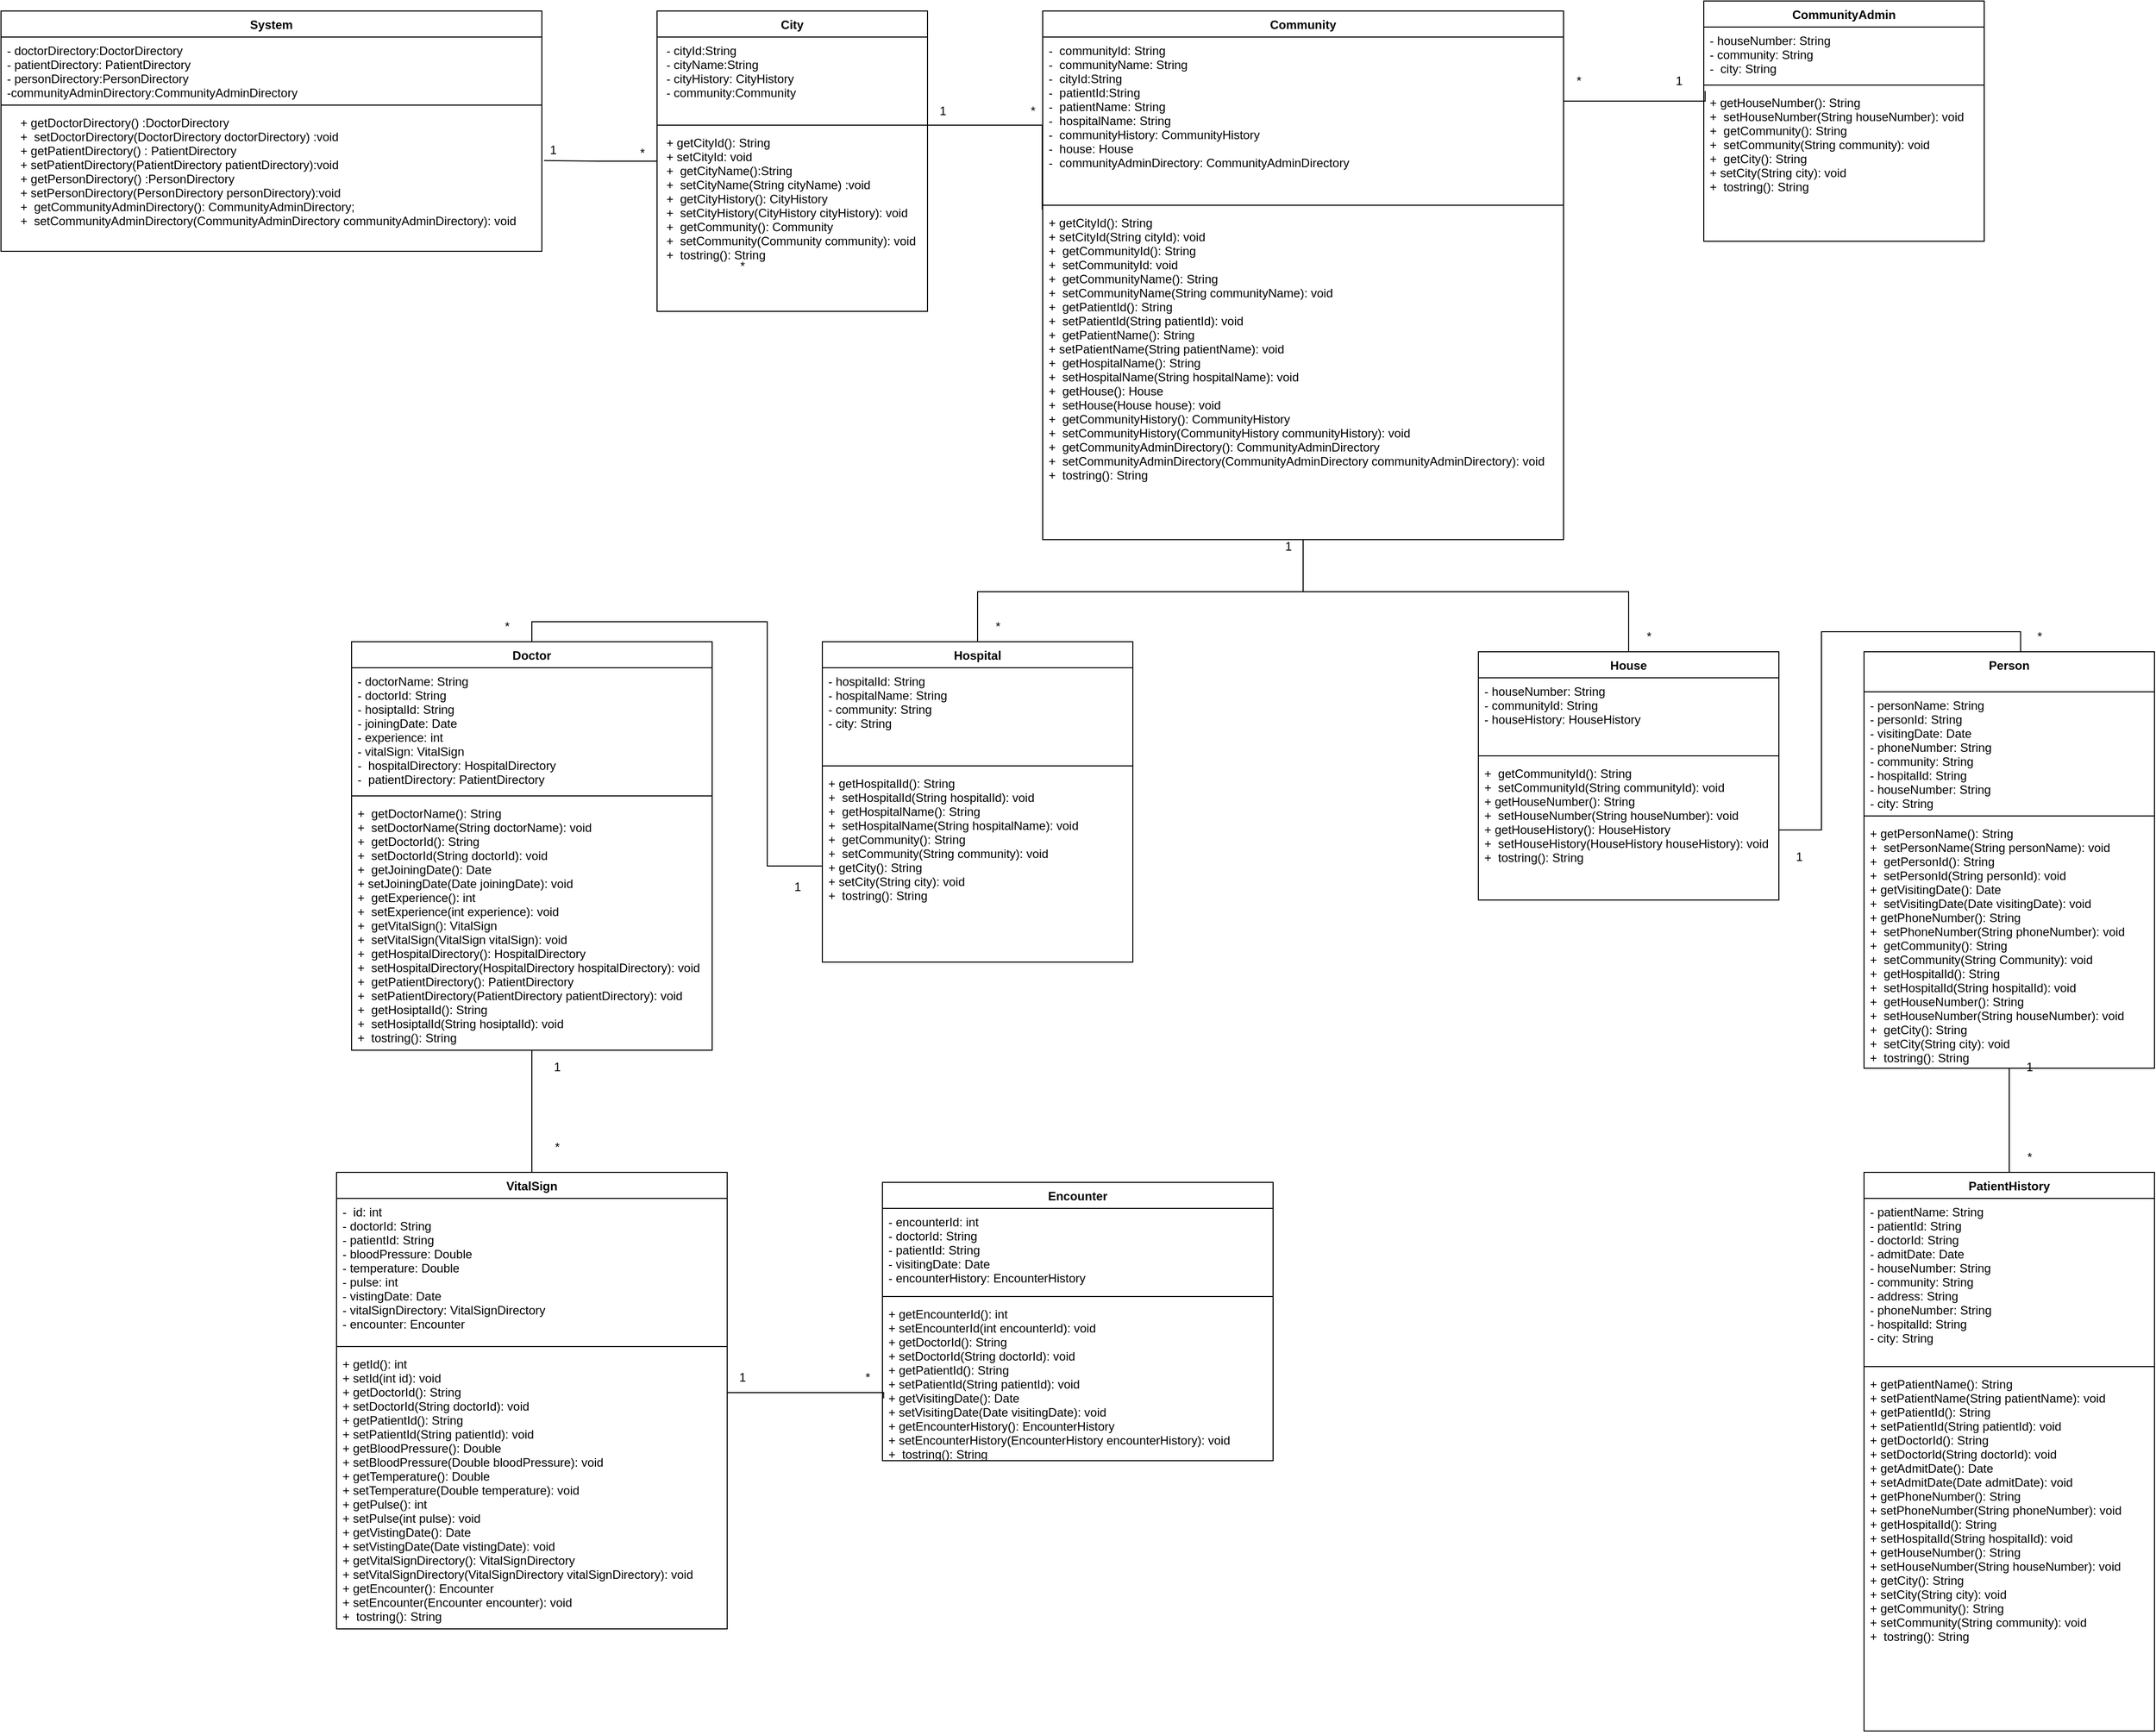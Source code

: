<mxfile version="20.5.1" type="device" pages="2"><diagram id="q07pN43Ns5Mko0uLbtqj" name="Page-1"><mxGraphModel dx="5567" dy="3492" grid="1" gridSize="10" guides="1" tooltips="1" connect="1" arrows="1" fold="1" page="1" pageScale="1" pageWidth="827" pageHeight="1169" math="0" shadow="0"><root><mxCell id="0"/><mxCell id="1" parent="0"/><mxCell id="Uoi_OVvxIgYagJe1XG_S-22" value="" style="edgeStyle=orthogonalEdgeStyle;rounded=0;orthogonalLoop=1;jettySize=auto;html=1;startArrow=none;startFill=0;endArrow=none;endFill=0;exitX=1;exitY=0.663;exitDx=0;exitDy=0;exitPerimeter=0;entryX=0.005;entryY=0.012;entryDx=0;entryDy=0;entryPerimeter=0;" parent="1" source="3TpsmvlRnJDRGddTYagE-12" target="3TpsmvlRnJDRGddTYagE-21" edge="1"><mxGeometry relative="1" as="geometry"><Array as="points"><mxPoint x="1100" y="-70"/></Array><mxPoint x="1116" y="137" as="sourcePoint"/><mxPoint x="1426" y="160" as="targetPoint"/></mxGeometry></mxCell><mxCell id="Uoi_OVvxIgYagJe1XG_S-39" value="*" style="text;html=1;align=center;verticalAlign=middle;resizable=0;points=[];autosize=1;strokeColor=none;fillColor=none;" parent="1" vertex="1"><mxGeometry x="265" y="80" width="30" height="30" as="geometry"/></mxCell><mxCell id="3TpsmvlRnJDRGddTYagE-3" value="System" style="swimlane;fontStyle=1;align=center;verticalAlign=top;childLayout=stackLayout;horizontal=1;startSize=26;horizontalStack=0;resizeParent=1;resizeParentMax=0;resizeLast=0;collapsible=1;marginBottom=0;" parent="1" vertex="1"><mxGeometry x="-460" y="-160" width="540" height="240" as="geometry"/></mxCell><mxCell id="3TpsmvlRnJDRGddTYagE-4" value="- doctorDirectory:DoctorDirectory&#10;- patientDirectory: PatientDirectory&#10;- personDirectory:PersonDirectory&#10;-communityAdminDirectory:CommunityAdminDirectory" style="text;strokeColor=none;fillColor=none;align=left;verticalAlign=top;spacingLeft=4;spacingRight=4;overflow=hidden;rotatable=0;points=[[0,0.5],[1,0.5]];portConstraint=eastwest;" parent="3TpsmvlRnJDRGddTYagE-3" vertex="1"><mxGeometry y="26" width="540" height="64" as="geometry"/></mxCell><mxCell id="3TpsmvlRnJDRGddTYagE-5" value="" style="line;strokeWidth=1;fillColor=none;align=left;verticalAlign=middle;spacingTop=-1;spacingLeft=3;spacingRight=3;rotatable=0;labelPosition=right;points=[];portConstraint=eastwest;strokeColor=inherit;" parent="3TpsmvlRnJDRGddTYagE-3" vertex="1"><mxGeometry y="90" width="540" height="8" as="geometry"/></mxCell><mxCell id="3TpsmvlRnJDRGddTYagE-6" value="    + getDoctorDirectory() :DoctorDirectory&#10;    +  setDoctorDirectory(DoctorDirectory doctorDirectory) :void&#10;    + getPatientDirectory() : PatientDirectory&#10;    + setPatientDirectory(PatientDirectory patientDirectory):void&#10;    + getPersonDirectory() :PersonDirectory&#10;    + setPersonDirectory(PersonDirectory personDirectory):void&#10;    +  getCommunityAdminDirectory(): CommunityAdminDirectory;&#10;    +  setCommunityAdminDirectory(CommunityAdminDirectory communityAdminDirectory): void" style="text;strokeColor=none;fillColor=none;align=left;verticalAlign=top;spacingLeft=4;spacingRight=4;overflow=hidden;rotatable=0;points=[[0,0.5],[1,0.5]];portConstraint=eastwest;" parent="3TpsmvlRnJDRGddTYagE-3" vertex="1"><mxGeometry y="98" width="540" height="142" as="geometry"/></mxCell><mxCell id="0s2C1FQV3OKt85LLaHnp-13" style="edgeStyle=orthogonalEdgeStyle;rounded=0;orthogonalLoop=1;jettySize=auto;html=1;entryX=1.004;entryY=0.362;entryDx=0;entryDy=0;entryPerimeter=0;endArrow=none;endFill=0;" parent="1" source="3TpsmvlRnJDRGddTYagE-7" target="3TpsmvlRnJDRGddTYagE-6" edge="1"><mxGeometry relative="1" as="geometry"/></mxCell><mxCell id="3TpsmvlRnJDRGddTYagE-7" value="City" style="swimlane;fontStyle=1;align=center;verticalAlign=top;childLayout=stackLayout;horizontal=1;startSize=26;horizontalStack=0;resizeParent=1;resizeParentMax=0;resizeLast=0;collapsible=1;marginBottom=0;" parent="1" vertex="1"><mxGeometry x="195" y="-160" width="270" height="300" as="geometry"/></mxCell><mxCell id="3TpsmvlRnJDRGddTYagE-8" value=" - cityId:String&#10; - cityName:String&#10; - cityHistory: CityHistory&#10; - community:Community" style="text;strokeColor=none;fillColor=none;align=left;verticalAlign=top;spacingLeft=4;spacingRight=4;overflow=hidden;rotatable=0;points=[[0,0.5],[1,0.5]];portConstraint=eastwest;" parent="3TpsmvlRnJDRGddTYagE-7" vertex="1"><mxGeometry y="26" width="270" height="84" as="geometry"/></mxCell><mxCell id="3TpsmvlRnJDRGddTYagE-9" value="" style="line;strokeWidth=1;fillColor=none;align=left;verticalAlign=middle;spacingTop=-1;spacingLeft=3;spacingRight=3;rotatable=0;labelPosition=right;points=[];portConstraint=eastwest;strokeColor=inherit;" parent="3TpsmvlRnJDRGddTYagE-7" vertex="1"><mxGeometry y="110" width="270" height="8" as="geometry"/></mxCell><mxCell id="3TpsmvlRnJDRGddTYagE-10" value=" + getCityId(): String&#10; + setCityId: void&#10; +  getCityName():String&#10; +  setCityName(String cityName) :void&#10; +  getCityHistory(): CityHistory&#10; +  setCityHistory(CityHistory cityHistory): void&#10; +  getCommunity(): Community&#10; +  setCommunity(Community community): void&#10; +  tostring(): String" style="text;strokeColor=none;fillColor=none;align=left;verticalAlign=top;spacingLeft=4;spacingRight=4;overflow=hidden;rotatable=0;points=[[0,0.5],[1,0.5]];portConstraint=eastwest;" parent="3TpsmvlRnJDRGddTYagE-7" vertex="1"><mxGeometry y="118" width="270" height="182" as="geometry"/></mxCell><mxCell id="0s2C1FQV3OKt85LLaHnp-1" style="edgeStyle=orthogonalEdgeStyle;rounded=0;orthogonalLoop=1;jettySize=auto;html=1;entryX=0.5;entryY=0;entryDx=0;entryDy=0;endArrow=none;endFill=0;" parent="1" source="3TpsmvlRnJDRGddTYagE-11" target="pvLLNLPhgRq2f1Sz43La-30" edge="1"><mxGeometry relative="1" as="geometry"><Array as="points"><mxPoint x="840" y="420"/><mxPoint x="515" y="420"/></Array></mxGeometry></mxCell><mxCell id="0s2C1FQV3OKt85LLaHnp-2" style="edgeStyle=orthogonalEdgeStyle;rounded=0;orthogonalLoop=1;jettySize=auto;html=1;entryX=0.5;entryY=0;entryDx=0;entryDy=0;endArrow=none;endFill=0;" parent="1" source="3TpsmvlRnJDRGddTYagE-11" target="pvLLNLPhgRq2f1Sz43La-1" edge="1"><mxGeometry relative="1" as="geometry"><Array as="points"><mxPoint x="840" y="420"/><mxPoint x="1165" y="420"/></Array></mxGeometry></mxCell><mxCell id="3TpsmvlRnJDRGddTYagE-11" value="Community" style="swimlane;fontStyle=1;align=center;verticalAlign=top;childLayout=stackLayout;horizontal=1;startSize=26;horizontalStack=0;resizeParent=1;resizeParentMax=0;resizeLast=0;collapsible=1;marginBottom=0;" parent="1" vertex="1"><mxGeometry x="580" y="-160" width="520" height="528" as="geometry"/></mxCell><mxCell id="3TpsmvlRnJDRGddTYagE-12" value="-  communityId: String&#10;-  communityName: String&#10;-  cityId:String&#10;-  patientId:String&#10;-  patientName: String&#10;-  hospitalName: String&#10;-  communityHistory: CommunityHistory &#10;-  house: House&#10;-  communityAdminDirectory: CommunityAdminDirectory" style="text;strokeColor=none;fillColor=none;align=left;verticalAlign=top;spacingLeft=4;spacingRight=4;overflow=hidden;rotatable=0;points=[[0,0.5],[1,0.5]];portConstraint=eastwest;" parent="3TpsmvlRnJDRGddTYagE-11" vertex="1"><mxGeometry y="26" width="520" height="164" as="geometry"/></mxCell><mxCell id="3TpsmvlRnJDRGddTYagE-13" value="" style="line;strokeWidth=1;fillColor=none;align=left;verticalAlign=middle;spacingTop=-1;spacingLeft=3;spacingRight=3;rotatable=0;labelPosition=right;points=[];portConstraint=eastwest;strokeColor=inherit;" parent="3TpsmvlRnJDRGddTYagE-11" vertex="1"><mxGeometry y="190" width="520" height="8" as="geometry"/></mxCell><mxCell id="3TpsmvlRnJDRGddTYagE-14" value="+ getCityId(): String&#10;+ setCityId(String cityId): void&#10;+  getCommunityId(): String&#10;+  setCommunityId: void&#10;+  getCommunityName(): String&#10;+  setCommunityName(String communityName): void&#10;+  getPatientId(): String&#10;+  setPatientId(String patientId): void&#10;+  getPatientName(): String&#10;+ setPatientName(String patientName): void&#10;+  getHospitalName(): String&#10;+  setHospitalName(String hospitalName): void&#10;+  getHouse(): House&#10;+  setHouse(House house): void&#10;+  getCommunityHistory(): CommunityHistory&#10;+  setCommunityHistory(CommunityHistory communityHistory): void&#10;+  getCommunityAdminDirectory(): CommunityAdminDirectory&#10;+  setCommunityAdminDirectory(CommunityAdminDirectory communityAdminDirectory): void   &#10;+  tostring(): String" style="text;strokeColor=none;fillColor=none;align=left;verticalAlign=top;spacingLeft=4;spacingRight=4;overflow=hidden;rotatable=0;points=[[0,0.5],[1,0.5]];portConstraint=eastwest;" parent="3TpsmvlRnJDRGddTYagE-11" vertex="1"><mxGeometry y="198" width="520" height="330" as="geometry"/></mxCell><mxCell id="3TpsmvlRnJDRGddTYagE-18" value="CommunityAdmin" style="swimlane;fontStyle=1;align=center;verticalAlign=top;childLayout=stackLayout;horizontal=1;startSize=26;horizontalStack=0;resizeParent=1;resizeParentMax=0;resizeLast=0;collapsible=1;marginBottom=0;" parent="1" vertex="1"><mxGeometry x="1240" y="-170" width="280" height="240" as="geometry"/></mxCell><mxCell id="3TpsmvlRnJDRGddTYagE-19" value="- houseNumber: String&#10;- community: String&#10;-  city: String" style="text;strokeColor=none;fillColor=none;align=left;verticalAlign=top;spacingLeft=4;spacingRight=4;overflow=hidden;rotatable=0;points=[[0,0.5],[1,0.5]];portConstraint=eastwest;" parent="3TpsmvlRnJDRGddTYagE-18" vertex="1"><mxGeometry y="26" width="280" height="54" as="geometry"/></mxCell><mxCell id="3TpsmvlRnJDRGddTYagE-20" value="" style="line;strokeWidth=1;fillColor=none;align=left;verticalAlign=middle;spacingTop=-1;spacingLeft=3;spacingRight=3;rotatable=0;labelPosition=right;points=[];portConstraint=eastwest;strokeColor=inherit;" parent="3TpsmvlRnJDRGddTYagE-18" vertex="1"><mxGeometry y="80" width="280" height="8" as="geometry"/></mxCell><mxCell id="3TpsmvlRnJDRGddTYagE-21" value="+ getHouseNumber(): String&#10;+  setHouseNumber(String houseNumber): void&#10;+  getCommunity(): String&#10;+  setCommunity(String community): void&#10;+  getCity(): String&#10;+ setCity(String city): void &#10;+  tostring(): String&#10;&#10;  " style="text;strokeColor=none;fillColor=none;align=left;verticalAlign=top;spacingLeft=4;spacingRight=4;overflow=hidden;rotatable=0;points=[[0,0.5],[1,0.5]];portConstraint=eastwest;" parent="3TpsmvlRnJDRGddTYagE-18" vertex="1"><mxGeometry y="88" width="280" height="152" as="geometry"/></mxCell><mxCell id="pvLLNLPhgRq2f1Sz43La-1" value="House" style="swimlane;fontStyle=1;align=center;verticalAlign=top;childLayout=stackLayout;horizontal=1;startSize=26;horizontalStack=0;resizeParent=1;resizeParentMax=0;resizeLast=0;collapsible=1;marginBottom=0;" parent="1" vertex="1"><mxGeometry x="1015" y="480" width="300" height="248" as="geometry"/></mxCell><mxCell id="pvLLNLPhgRq2f1Sz43La-2" value="- houseNumber: String&#10;- communityId: String&#10;- houseHistory: HouseHistory&#10;" style="text;strokeColor=none;fillColor=none;align=left;verticalAlign=top;spacingLeft=4;spacingRight=4;overflow=hidden;rotatable=0;points=[[0,0.5],[1,0.5]];portConstraint=eastwest;" parent="pvLLNLPhgRq2f1Sz43La-1" vertex="1"><mxGeometry y="26" width="300" height="74" as="geometry"/></mxCell><mxCell id="pvLLNLPhgRq2f1Sz43La-3" value="" style="line;strokeWidth=1;fillColor=none;align=left;verticalAlign=middle;spacingTop=-1;spacingLeft=3;spacingRight=3;rotatable=0;labelPosition=right;points=[];portConstraint=eastwest;strokeColor=inherit;" parent="pvLLNLPhgRq2f1Sz43La-1" vertex="1"><mxGeometry y="100" width="300" height="8" as="geometry"/></mxCell><mxCell id="pvLLNLPhgRq2f1Sz43La-4" value="+  getCommunityId(): String&#10;+  setCommunityId(String communityId): void&#10;+ getHouseNumber(): String &#10;+  setHouseNumber(String houseNumber): void&#10;+ getHouseHistory(): HouseHistory &#10;+  setHouseHistory(HouseHistory houseHistory): void&#10;+  tostring(): String" style="text;strokeColor=none;fillColor=none;align=left;verticalAlign=top;spacingLeft=4;spacingRight=4;overflow=hidden;rotatable=0;points=[[0,0.5],[1,0.5]];portConstraint=eastwest;" parent="pvLLNLPhgRq2f1Sz43La-1" vertex="1"><mxGeometry y="108" width="300" height="140" as="geometry"/></mxCell><mxCell id="0s2C1FQV3OKt85LLaHnp-7" style="edgeStyle=orthogonalEdgeStyle;rounded=0;orthogonalLoop=1;jettySize=auto;html=1;entryX=0.5;entryY=0;entryDx=0;entryDy=0;endArrow=none;endFill=0;" parent="1" source="pvLLNLPhgRq2f1Sz43La-10" target="pvLLNLPhgRq2f1Sz43La-22" edge="1"><mxGeometry relative="1" as="geometry"/></mxCell><mxCell id="pvLLNLPhgRq2f1Sz43La-10" value="Doctor" style="swimlane;fontStyle=1;align=center;verticalAlign=top;childLayout=stackLayout;horizontal=1;startSize=26;horizontalStack=0;resizeParent=1;resizeParentMax=0;resizeLast=0;collapsible=1;marginBottom=0;" parent="1" vertex="1"><mxGeometry x="-110" y="470" width="360" height="408" as="geometry"/></mxCell><mxCell id="pvLLNLPhgRq2f1Sz43La-11" value="- doctorName: String&#10;- doctorId: String&#10;- hosiptalId: String&#10;- joiningDate: Date&#10;- experience: int&#10;- vitalSign: VitalSign&#10;-  hospitalDirectory: HospitalDirectory&#10;-  patientDirectory: PatientDirectory" style="text;strokeColor=none;fillColor=none;align=left;verticalAlign=top;spacingLeft=4;spacingRight=4;overflow=hidden;rotatable=0;points=[[0,0.5],[1,0.5]];portConstraint=eastwest;" parent="pvLLNLPhgRq2f1Sz43La-10" vertex="1"><mxGeometry y="26" width="360" height="124" as="geometry"/></mxCell><mxCell id="pvLLNLPhgRq2f1Sz43La-12" value="" style="line;strokeWidth=1;fillColor=none;align=left;verticalAlign=middle;spacingTop=-1;spacingLeft=3;spacingRight=3;rotatable=0;labelPosition=right;points=[];portConstraint=eastwest;strokeColor=inherit;" parent="pvLLNLPhgRq2f1Sz43La-10" vertex="1"><mxGeometry y="150" width="360" height="8" as="geometry"/></mxCell><mxCell id="pvLLNLPhgRq2f1Sz43La-13" value="+  getDoctorName(): String&#10;+  setDoctorName(String doctorName): void&#10;+  getDoctorId(): String&#10;+  setDoctorId(String doctorId): void&#10;+  getJoiningDate(): Date&#10;+ setJoiningDate(Date joiningDate): void &#10;+  getExperience(): int&#10;+  setExperience(int experience): void&#10;+  getVitalSign(): VitalSign&#10;+  setVitalSign(VitalSign vitalSign): void&#10;+  getHospitalDirectory(): HospitalDirectory&#10;+  setHospitalDirectory(HospitalDirectory hospitalDirectory): void&#10;+  getPatientDirectory(): PatientDirectory&#10;+  setPatientDirectory(PatientDirectory patientDirectory): void&#10;+  getHosiptalId(): String&#10;+  setHosiptalId(String hosiptalId): void&#10;+  tostring(): String" style="text;strokeColor=none;fillColor=none;align=left;verticalAlign=top;spacingLeft=4;spacingRight=4;overflow=hidden;rotatable=0;points=[[0,0.5],[1,0.5]];portConstraint=eastwest;" parent="pvLLNLPhgRq2f1Sz43La-10" vertex="1"><mxGeometry y="158" width="360" height="250" as="geometry"/></mxCell><mxCell id="pvLLNLPhgRq2f1Sz43La-15" style="edgeStyle=orthogonalEdgeStyle;rounded=0;orthogonalLoop=1;jettySize=auto;html=1;entryX=-0.001;entryY=0.002;entryDx=0;entryDy=0;entryPerimeter=0;endArrow=none;endFill=0;" parent="1" source="3TpsmvlRnJDRGddTYagE-9" target="3TpsmvlRnJDRGddTYagE-14" edge="1"><mxGeometry relative="1" as="geometry"><Array as="points"><mxPoint x="580" y="-46"/></Array></mxGeometry></mxCell><mxCell id="0s2C1FQV3OKt85LLaHnp-8" style="edgeStyle=orthogonalEdgeStyle;rounded=0;orthogonalLoop=1;jettySize=auto;html=1;entryX=0.5;entryY=0;entryDx=0;entryDy=0;endArrow=none;endFill=0;" parent="1" source="pvLLNLPhgRq2f1Sz43La-18" target="pvLLNLPhgRq2f1Sz43La-26" edge="1"><mxGeometry relative="1" as="geometry"/></mxCell><mxCell id="pvLLNLPhgRq2f1Sz43La-18" value="Person" style="swimlane;fontStyle=1;align=center;verticalAlign=top;childLayout=stackLayout;horizontal=1;startSize=40;horizontalStack=0;resizeParent=1;resizeParentMax=0;resizeLast=0;collapsible=1;marginBottom=0;" parent="1" vertex="1"><mxGeometry x="1400" y="480" width="290" height="416" as="geometry"/></mxCell><mxCell id="pvLLNLPhgRq2f1Sz43La-19" value="- personName: String&#10;- personId: String&#10;- visitingDate: Date&#10;- phoneNumber: String&#10;- community: String&#10;- hospitalId: String&#10;- houseNumber: String&#10;- city: String&#10;    " style="text;strokeColor=none;fillColor=none;align=left;verticalAlign=top;spacingLeft=4;spacingRight=4;overflow=hidden;rotatable=0;points=[[0,0.5],[1,0.5]];portConstraint=eastwest;" parent="pvLLNLPhgRq2f1Sz43La-18" vertex="1"><mxGeometry y="40" width="290" height="120" as="geometry"/></mxCell><mxCell id="pvLLNLPhgRq2f1Sz43La-20" value="" style="line;strokeWidth=1;fillColor=none;align=left;verticalAlign=middle;spacingTop=-1;spacingLeft=3;spacingRight=3;rotatable=0;labelPosition=right;points=[];portConstraint=eastwest;strokeColor=inherit;" parent="pvLLNLPhgRq2f1Sz43La-18" vertex="1"><mxGeometry y="160" width="290" height="8" as="geometry"/></mxCell><mxCell id="pvLLNLPhgRq2f1Sz43La-21" value="+ getPersonName(): String &#10;+  setPersonName(String personName): void&#10;+  getPersonId(): String&#10;+  setPersonId(String personId): void&#10;+ getVisitingDate(): Date&#10;+  setVisitingDate(Date visitingDate): void&#10;+ getPhoneNumber(): String &#10;+  setPhoneNumber(String phoneNumber): void&#10;+  getCommunity(): String&#10;+  setCommunity(String Community): void&#10;+  getHospitalId(): String&#10;+  setHospitalId(String hospitalId): void&#10;+  getHouseNumber(): String&#10;+  setHouseNumber(String houseNumber): void&#10;+  getCity(): String&#10;+  setCity(String city): void&#10;+  tostring(): String" style="text;strokeColor=none;fillColor=none;align=left;verticalAlign=top;spacingLeft=4;spacingRight=4;overflow=hidden;rotatable=0;points=[[0,0.5],[1,0.5]];portConstraint=eastwest;" parent="pvLLNLPhgRq2f1Sz43La-18" vertex="1"><mxGeometry y="168" width="290" height="248" as="geometry"/></mxCell><mxCell id="0s2C1FQV3OKt85LLaHnp-10" style="edgeStyle=orthogonalEdgeStyle;rounded=0;orthogonalLoop=1;jettySize=auto;html=1;entryX=0.003;entryY=0.611;entryDx=0;entryDy=0;entryPerimeter=0;endArrow=none;endFill=0;" parent="1" source="pvLLNLPhgRq2f1Sz43La-22" target="pvLLNLPhgRq2f1Sz43La-81" edge="1"><mxGeometry relative="1" as="geometry"><Array as="points"><mxPoint x="421" y="1220"/></Array></mxGeometry></mxCell><mxCell id="pvLLNLPhgRq2f1Sz43La-22" value="VitalSign" style="swimlane;fontStyle=1;align=center;verticalAlign=top;childLayout=stackLayout;horizontal=1;startSize=26;horizontalStack=0;resizeParent=1;resizeParentMax=0;resizeLast=0;collapsible=1;marginBottom=0;" parent="1" vertex="1"><mxGeometry x="-125" y="1000" width="390" height="456" as="geometry"/></mxCell><mxCell id="pvLLNLPhgRq2f1Sz43La-23" value="-  id: int&#10;- doctorId: String&#10;- patientId: String&#10;- bloodPressure: Double&#10;- temperature: Double&#10;- pulse: int&#10;- vistingDate: Date&#10;- vitalSignDirectory: VitalSignDirectory&#10;- encounter: Encounter" style="text;strokeColor=none;fillColor=none;align=left;verticalAlign=top;spacingLeft=4;spacingRight=4;overflow=hidden;rotatable=0;points=[[0,0.5],[1,0.5]];portConstraint=eastwest;" parent="pvLLNLPhgRq2f1Sz43La-22" vertex="1"><mxGeometry y="26" width="390" height="144" as="geometry"/></mxCell><mxCell id="pvLLNLPhgRq2f1Sz43La-24" value="" style="line;strokeWidth=1;fillColor=none;align=left;verticalAlign=middle;spacingTop=-1;spacingLeft=3;spacingRight=3;rotatable=0;labelPosition=right;points=[];portConstraint=eastwest;strokeColor=inherit;" parent="pvLLNLPhgRq2f1Sz43La-22" vertex="1"><mxGeometry y="170" width="390" height="8" as="geometry"/></mxCell><mxCell id="pvLLNLPhgRq2f1Sz43La-25" value="+ getId(): int&#10;+ setId(int id): void&#10;+ getDoctorId(): String&#10;+ setDoctorId(String doctorId): void &#10;+ getPatientId(): String&#10;+ setPatientId(String patientId): void&#10;+ getBloodPressure(): Double&#10;+ setBloodPressure(Double bloodPressure): void&#10;+ getTemperature(): Double&#10;+ setTemperature(Double temperature): void&#10;+ getPulse(): int&#10;+ setPulse(int pulse): void&#10;+ getVistingDate(): Date&#10;+ setVistingDate(Date vistingDate): void&#10;+ getVitalSignDirectory(): VitalSignDirectory&#10;+ setVitalSignDirectory(VitalSignDirectory vitalSignDirectory): void&#10;+ getEncounter(): Encounter&#10;+ setEncounter(Encounter encounter): void&#10;+  tostring(): String" style="text;strokeColor=none;fillColor=none;align=left;verticalAlign=top;spacingLeft=4;spacingRight=4;overflow=hidden;rotatable=0;points=[[0,0.5],[1,0.5]];portConstraint=eastwest;" parent="pvLLNLPhgRq2f1Sz43La-22" vertex="1"><mxGeometry y="178" width="390" height="278" as="geometry"/></mxCell><mxCell id="pvLLNLPhgRq2f1Sz43La-26" value="PatientHistory" style="swimlane;fontStyle=1;align=center;verticalAlign=top;childLayout=stackLayout;horizontal=1;startSize=26;horizontalStack=0;resizeParent=1;resizeParentMax=0;resizeLast=0;collapsible=1;marginBottom=0;" parent="1" vertex="1"><mxGeometry x="1400" y="1000" width="290" height="558" as="geometry"/></mxCell><mxCell id="pvLLNLPhgRq2f1Sz43La-27" value="- patientName: String&#10;- patientId: String&#10;- doctorId: String&#10;- admitDate: Date&#10;- houseNumber: String&#10;- community: String&#10;- address: String&#10;- phoneNumber: String&#10;- hospitalId: String&#10;- city: String" style="text;strokeColor=none;fillColor=none;align=left;verticalAlign=top;spacingLeft=4;spacingRight=4;overflow=hidden;rotatable=0;points=[[0,0.5],[1,0.5]];portConstraint=eastwest;" parent="pvLLNLPhgRq2f1Sz43La-26" vertex="1"><mxGeometry y="26" width="290" height="164" as="geometry"/></mxCell><mxCell id="pvLLNLPhgRq2f1Sz43La-28" value="" style="line;strokeWidth=1;fillColor=none;align=left;verticalAlign=middle;spacingTop=-1;spacingLeft=3;spacingRight=3;rotatable=0;labelPosition=right;points=[];portConstraint=eastwest;strokeColor=inherit;" parent="pvLLNLPhgRq2f1Sz43La-26" vertex="1"><mxGeometry y="190" width="290" height="8" as="geometry"/></mxCell><mxCell id="pvLLNLPhgRq2f1Sz43La-29" value="+ getPatientName(): String&#10;+ setPatientName(String patientName): void&#10;+ getPatientId(): String&#10;+ setPatientId(String patientId): void&#10;+ getDoctorId(): String&#10;+ setDoctorId(String doctorId): void&#10;+ getAdmitDate(): Date&#10;+ setAdmitDate(Date admitDate): void&#10;+ getPhoneNumber(): String&#10;+ setPhoneNumber(String phoneNumber): void&#10;+ getHospitalId(): String &#10;+ setHospitalId(String hospitalId): void&#10;+ getHouseNumber(): String&#10;+ setHouseNumber(String houseNumber): void&#10;+ getCity(): String&#10;+ setCity(String city): void &#10;+ getCommunity(): String&#10;+ setCommunity(String community): void&#10;+  tostring(): String" style="text;strokeColor=none;fillColor=none;align=left;verticalAlign=top;spacingLeft=4;spacingRight=4;overflow=hidden;rotatable=0;points=[[0,0.5],[1,0.5]];portConstraint=eastwest;" parent="pvLLNLPhgRq2f1Sz43La-26" vertex="1"><mxGeometry y="198" width="290" height="360" as="geometry"/></mxCell><mxCell id="pvLLNLPhgRq2f1Sz43La-30" value="Hospital" style="swimlane;fontStyle=1;align=center;verticalAlign=top;childLayout=stackLayout;horizontal=1;startSize=26;horizontalStack=0;resizeParent=1;resizeParentMax=0;resizeLast=0;collapsible=1;marginBottom=0;" parent="1" vertex="1"><mxGeometry x="360" y="470" width="310" height="320" as="geometry"/></mxCell><mxCell id="pvLLNLPhgRq2f1Sz43La-31" value="- hospitalId: String&#10;- hospitalName: String&#10;- community: String&#10;- city: String" style="text;strokeColor=none;fillColor=none;align=left;verticalAlign=top;spacingLeft=4;spacingRight=4;overflow=hidden;rotatable=0;points=[[0,0.5],[1,0.5]];portConstraint=eastwest;" parent="pvLLNLPhgRq2f1Sz43La-30" vertex="1"><mxGeometry y="26" width="310" height="94" as="geometry"/></mxCell><mxCell id="pvLLNLPhgRq2f1Sz43La-32" value="" style="line;strokeWidth=1;fillColor=none;align=left;verticalAlign=middle;spacingTop=-1;spacingLeft=3;spacingRight=3;rotatable=0;labelPosition=right;points=[];portConstraint=eastwest;strokeColor=inherit;" parent="pvLLNLPhgRq2f1Sz43La-30" vertex="1"><mxGeometry y="120" width="310" height="8" as="geometry"/></mxCell><mxCell id="pvLLNLPhgRq2f1Sz43La-33" value="+ getHospitalId(): String&#10;+  setHospitalId(String hospitalId): void&#10;+  getHospitalName(): String&#10;+  setHospitalName(String hospitalName): void&#10;+  getCommunity(): String&#10;+  setCommunity(String community): void&#10;+ getCity(): String &#10;+ setCity(String city): void &#10;+  tostring(): String&#10;" style="text;strokeColor=none;fillColor=none;align=left;verticalAlign=top;spacingLeft=4;spacingRight=4;overflow=hidden;rotatable=0;points=[[0,0.5],[1,0.5]];portConstraint=eastwest;" parent="pvLLNLPhgRq2f1Sz43La-30" vertex="1"><mxGeometry y="128" width="310" height="192" as="geometry"/></mxCell><mxCell id="pvLLNLPhgRq2f1Sz43La-62" value="1" style="text;html=1;align=center;verticalAlign=middle;resizable=0;points=[];autosize=1;strokeColor=none;fillColor=none;" parent="1" vertex="1"><mxGeometry x="76" y="-36" width="30" height="30" as="geometry"/></mxCell><mxCell id="pvLLNLPhgRq2f1Sz43La-63" value="*" style="text;html=1;align=center;verticalAlign=middle;resizable=0;points=[];autosize=1;strokeColor=none;fillColor=none;" parent="1" vertex="1"><mxGeometry x="165" y="-33" width="30" height="30" as="geometry"/></mxCell><mxCell id="pvLLNLPhgRq2f1Sz43La-64" value="1" style="text;html=1;align=center;verticalAlign=middle;resizable=0;points=[];autosize=1;strokeColor=none;fillColor=none;" parent="1" vertex="1"><mxGeometry x="465" y="-75" width="30" height="30" as="geometry"/></mxCell><mxCell id="pvLLNLPhgRq2f1Sz43La-65" value="*" style="text;html=1;align=center;verticalAlign=middle;resizable=0;points=[];autosize=1;strokeColor=none;fillColor=none;" parent="1" vertex="1"><mxGeometry x="555" y="-75" width="30" height="30" as="geometry"/></mxCell><mxCell id="pvLLNLPhgRq2f1Sz43La-66" value="*" style="text;html=1;align=center;verticalAlign=middle;resizable=0;points=[];autosize=1;strokeColor=none;fillColor=none;" parent="1" vertex="1"><mxGeometry x="1100" y="-105" width="30" height="30" as="geometry"/></mxCell><mxCell id="pvLLNLPhgRq2f1Sz43La-67" value="1" style="text;html=1;align=center;verticalAlign=middle;resizable=0;points=[];autosize=1;strokeColor=none;fillColor=none;" parent="1" vertex="1"><mxGeometry x="1200" y="-105" width="30" height="30" as="geometry"/></mxCell><mxCell id="pvLLNLPhgRq2f1Sz43La-68" value="1" style="text;html=1;align=center;verticalAlign=middle;resizable=0;points=[];autosize=1;strokeColor=none;fillColor=none;" parent="1" vertex="1"><mxGeometry x="810" y="360" width="30" height="30" as="geometry"/></mxCell><mxCell id="pvLLNLPhgRq2f1Sz43La-69" value="*" style="text;html=1;align=center;verticalAlign=middle;resizable=0;points=[];autosize=1;strokeColor=none;fillColor=none;" parent="1" vertex="1"><mxGeometry x="520" y="440" width="30" height="30" as="geometry"/></mxCell><mxCell id="pvLLNLPhgRq2f1Sz43La-70" value="*" style="text;html=1;align=center;verticalAlign=middle;resizable=0;points=[];autosize=1;strokeColor=none;fillColor=none;" parent="1" vertex="1"><mxGeometry x="1170" y="450" width="30" height="30" as="geometry"/></mxCell><mxCell id="pvLLNLPhgRq2f1Sz43La-71" value="1" style="text;html=1;align=center;verticalAlign=middle;resizable=0;points=[];autosize=1;strokeColor=none;fillColor=none;" parent="1" vertex="1"><mxGeometry x="320" y="700" width="30" height="30" as="geometry"/></mxCell><mxCell id="pvLLNLPhgRq2f1Sz43La-72" value="*" style="text;html=1;align=center;verticalAlign=middle;resizable=0;points=[];autosize=1;strokeColor=none;fillColor=none;" parent="1" vertex="1"><mxGeometry x="30" y="440" width="30" height="30" as="geometry"/></mxCell><mxCell id="pvLLNLPhgRq2f1Sz43La-73" value="1" style="text;html=1;align=center;verticalAlign=middle;resizable=0;points=[];autosize=1;strokeColor=none;fillColor=none;" parent="1" vertex="1"><mxGeometry x="1320" y="670" width="30" height="30" as="geometry"/></mxCell><mxCell id="pvLLNLPhgRq2f1Sz43La-74" value="*" style="text;html=1;align=center;verticalAlign=middle;resizable=0;points=[];autosize=1;strokeColor=none;fillColor=none;" parent="1" vertex="1"><mxGeometry x="1560" y="450" width="30" height="30" as="geometry"/></mxCell><mxCell id="pvLLNLPhgRq2f1Sz43La-75" value="1" style="text;html=1;align=center;verticalAlign=middle;resizable=0;points=[];autosize=1;strokeColor=none;fillColor=none;" parent="1" vertex="1"><mxGeometry x="80" y="880" width="30" height="30" as="geometry"/></mxCell><mxCell id="pvLLNLPhgRq2f1Sz43La-76" value="*" style="text;html=1;align=center;verticalAlign=middle;resizable=0;points=[];autosize=1;strokeColor=none;fillColor=none;" parent="1" vertex="1"><mxGeometry x="80" y="960" width="30" height="30" as="geometry"/></mxCell><mxCell id="pvLLNLPhgRq2f1Sz43La-77" value="*" style="text;html=1;align=center;verticalAlign=middle;resizable=0;points=[];autosize=1;strokeColor=none;fillColor=none;" parent="1" vertex="1"><mxGeometry x="1550" y="970" width="30" height="30" as="geometry"/></mxCell><mxCell id="pvLLNLPhgRq2f1Sz43La-78" value="Encounter" style="swimlane;fontStyle=1;align=center;verticalAlign=top;childLayout=stackLayout;horizontal=1;startSize=26;horizontalStack=0;resizeParent=1;resizeParentMax=0;resizeLast=0;collapsible=1;marginBottom=0;" parent="1" vertex="1"><mxGeometry x="420" y="1010" width="390" height="278" as="geometry"/></mxCell><mxCell id="pvLLNLPhgRq2f1Sz43La-79" value="- encounterId: int&#10;- doctorId: String&#10;- patientId: String&#10;- visitingDate: Date&#10;- encounterHistory: EncounterHistory" style="text;strokeColor=none;fillColor=none;align=left;verticalAlign=top;spacingLeft=4;spacingRight=4;overflow=hidden;rotatable=0;points=[[0,0.5],[1,0.5]];portConstraint=eastwest;" parent="pvLLNLPhgRq2f1Sz43La-78" vertex="1"><mxGeometry y="26" width="390" height="84" as="geometry"/></mxCell><mxCell id="pvLLNLPhgRq2f1Sz43La-80" value="" style="line;strokeWidth=1;fillColor=none;align=left;verticalAlign=middle;spacingTop=-1;spacingLeft=3;spacingRight=3;rotatable=0;labelPosition=right;points=[];portConstraint=eastwest;strokeColor=inherit;" parent="pvLLNLPhgRq2f1Sz43La-78" vertex="1"><mxGeometry y="110" width="390" height="8" as="geometry"/></mxCell><mxCell id="pvLLNLPhgRq2f1Sz43La-81" value="+ getEncounterId(): int&#10;+ setEncounterId(int encounterId): void&#10;+ getDoctorId(): String&#10;+ setDoctorId(String doctorId): void&#10;+ getPatientId(): String &#10;+ setPatientId(String patientId): void &#10;+ getVisitingDate(): Date&#10;+ setVisitingDate(Date visitingDate): void&#10;+ getEncounterHistory(): EncounterHistory&#10;+ setEncounterHistory(EncounterHistory encounterHistory): void&#10;+  tostring(): String" style="text;strokeColor=none;fillColor=none;align=left;verticalAlign=top;spacingLeft=4;spacingRight=4;overflow=hidden;rotatable=0;points=[[0,0.5],[1,0.5]];portConstraint=eastwest;" parent="pvLLNLPhgRq2f1Sz43La-78" vertex="1"><mxGeometry y="118" width="390" height="160" as="geometry"/></mxCell><mxCell id="pvLLNLPhgRq2f1Sz43La-83" value="1" style="text;html=1;align=center;verticalAlign=middle;resizable=0;points=[];autosize=1;strokeColor=none;fillColor=none;" parent="1" vertex="1"><mxGeometry x="265" y="1190" width="30" height="30" as="geometry"/></mxCell><mxCell id="pvLLNLPhgRq2f1Sz43La-84" value="*" style="text;html=1;align=center;verticalAlign=middle;resizable=0;points=[];autosize=1;strokeColor=none;fillColor=none;" parent="1" vertex="1"><mxGeometry x="390" y="1190" width="30" height="30" as="geometry"/></mxCell><mxCell id="0s2C1FQV3OKt85LLaHnp-4" style="edgeStyle=orthogonalEdgeStyle;rounded=0;orthogonalLoop=1;jettySize=auto;html=1;entryX=0.539;entryY=0;entryDx=0;entryDy=0;entryPerimeter=0;endArrow=none;endFill=0;" parent="1" source="pvLLNLPhgRq2f1Sz43La-4" target="pvLLNLPhgRq2f1Sz43La-18" edge="1"><mxGeometry relative="1" as="geometry"/></mxCell><mxCell id="0s2C1FQV3OKt85LLaHnp-6" style="edgeStyle=orthogonalEdgeStyle;rounded=0;orthogonalLoop=1;jettySize=auto;html=1;entryX=0.5;entryY=0;entryDx=0;entryDy=0;endArrow=none;endFill=0;" parent="1" source="pvLLNLPhgRq2f1Sz43La-33" target="pvLLNLPhgRq2f1Sz43La-10" edge="1"><mxGeometry relative="1" as="geometry"/></mxCell><mxCell id="0s2C1FQV3OKt85LLaHnp-9" value="1" style="text;html=1;align=center;verticalAlign=middle;resizable=0;points=[];autosize=1;strokeColor=none;fillColor=none;" parent="1" vertex="1"><mxGeometry x="1550" y="880" width="30" height="30" as="geometry"/></mxCell></root></mxGraphModel></diagram><diagram id="UFf2PLXe9PGpSW4_2-x_" name="Page-2"><mxGraphModel dx="1422" dy="697" grid="1" gridSize="10" guides="1" tooltips="1" connect="1" arrows="1" fold="1" page="1" pageScale="1" pageWidth="827" pageHeight="1169" math="0" shadow="0"><root><mxCell id="0"/><mxCell id="1" parent="0"/></root></mxGraphModel></diagram></mxfile>